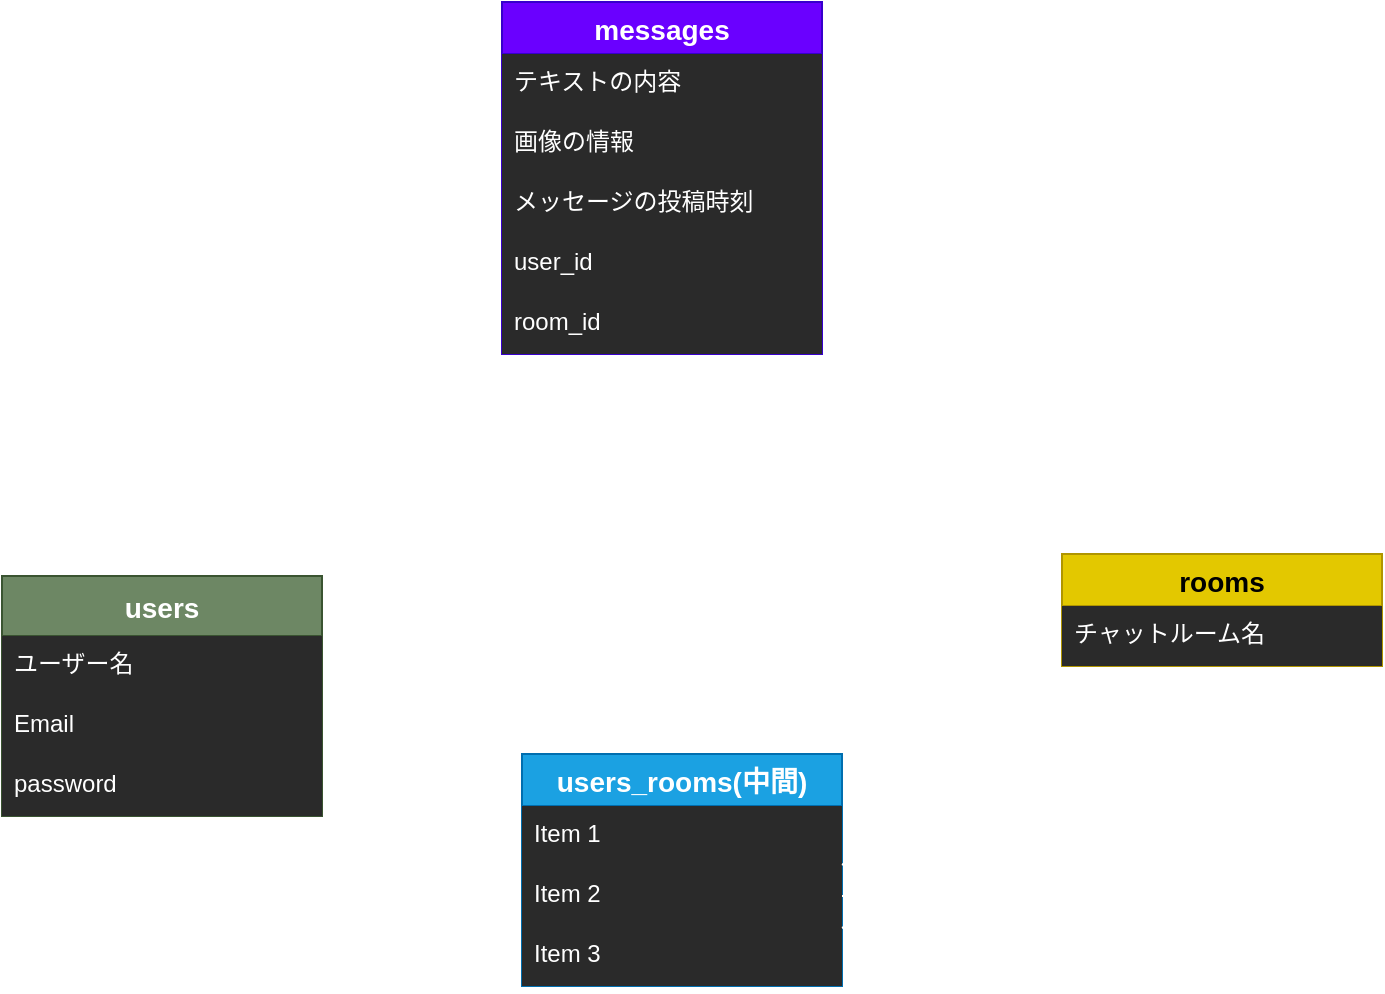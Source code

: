 <mxfile>
    <diagram id="WlgjedmYX1-VjTBgb8oA" name="ページ1">
        <mxGraphModel dx="728" dy="680" grid="1" gridSize="10" guides="1" tooltips="1" connect="1" arrows="1" fold="1" page="1" pageScale="1" pageWidth="827" pageHeight="1169" background="none" math="0" shadow="0">
            <root>
                <mxCell id="0"/>
                <mxCell id="1" parent="0"/>
                <mxCell id="83" style="edgeStyle=orthogonalEdgeStyle;rounded=1;orthogonalLoop=1;jettySize=auto;html=1;exitX=0.5;exitY=0;exitDx=0;exitDy=0;entryX=0;entryY=0.5;entryDx=0;entryDy=0;endSize=30;endArrow=ERmany;endFill=0;strokeColor=#FFFFFF;" edge="1" parent="1" source="41" target="96">
                    <mxGeometry relative="1" as="geometry"/>
                </mxCell>
                <mxCell id="87" style="edgeStyle=orthogonalEdgeStyle;rounded=1;jumpStyle=none;orthogonalLoop=1;jettySize=auto;html=1;entryX=0;entryY=0.5;entryDx=0;entryDy=0;endArrow=ERmany;endFill=0;endSize=30;strokeColor=#FFFFFF;" edge="1" parent="1" source="41" target="64">
                    <mxGeometry relative="1" as="geometry"/>
                </mxCell>
                <mxCell id="41" value="users" style="swimlane;fontStyle=1;childLayout=stackLayout;horizontal=1;startSize=30;horizontalStack=0;resizeParent=1;resizeParentMax=0;resizeLast=0;collapsible=1;marginBottom=0;align=center;fontSize=14;fillColor=#6d8764;strokeColor=#3A5431;fontColor=#ffffff;" vertex="1" parent="1">
                    <mxGeometry x="20" y="341" width="160" height="120" as="geometry"/>
                </mxCell>
                <mxCell id="42" value="ユーザー名" style="text;strokeColor=none;spacingLeft=4;spacingRight=4;overflow=hidden;rotatable=0;points=[[0,0.5],[1,0.5]];portConstraint=eastwest;fontSize=12;fillColor=#2a2a2a;fontColor=#FFFFFF;" vertex="1" parent="41">
                    <mxGeometry y="30" width="160" height="30" as="geometry"/>
                </mxCell>
                <mxCell id="43" value="Email" style="text;strokeColor=none;spacingLeft=4;spacingRight=4;overflow=hidden;rotatable=0;points=[[0,0.5],[1,0.5]];portConstraint=eastwest;fontSize=12;fillColor=#2a2a2a;fontColor=#FFFFFF;" vertex="1" parent="41">
                    <mxGeometry y="60" width="160" height="30" as="geometry"/>
                </mxCell>
                <mxCell id="44" value="password" style="text;strokeColor=none;spacingLeft=4;spacingRight=4;overflow=hidden;rotatable=0;points=[[0,0.5],[1,0.5]];portConstraint=eastwest;fontSize=12;fillColor=#2a2a2a;fontColor=#FFFFFF;" vertex="1" parent="41">
                    <mxGeometry y="90" width="160" height="30" as="geometry"/>
                </mxCell>
                <mxCell id="58" value="messages" style="swimlane;fontStyle=1;childLayout=stackLayout;horizontal=1;startSize=26;horizontalStack=0;resizeParent=1;resizeParentMax=0;resizeLast=0;collapsible=1;marginBottom=0;align=center;fontSize=14;fillColor=#6a00ff;strokeColor=#3700CC;fontColor=#ffffff;labelBackgroundColor=none;" vertex="1" parent="1">
                    <mxGeometry x="270" y="54" width="160" height="176" as="geometry">
                        <mxRectangle x="270" y="54" width="50" height="26" as="alternateBounds"/>
                    </mxGeometry>
                </mxCell>
                <mxCell id="59" value="テキストの内容" style="text;strokeColor=none;spacingLeft=4;spacingRight=4;overflow=hidden;rotatable=0;points=[[0,0.5],[1,0.5]];portConstraint=eastwest;fontSize=12;fillColor=#2a2a2a;labelBackgroundColor=none;labelBorderColor=none;fontColor=#FFFFFF;" vertex="1" parent="58">
                    <mxGeometry y="26" width="160" height="30" as="geometry"/>
                </mxCell>
                <mxCell id="96" value="画像の情報" style="text;strokeColor=none;spacingLeft=4;spacingRight=4;overflow=hidden;rotatable=0;points=[[0,0.5],[1,0.5]];portConstraint=eastwest;fontSize=12;fillColor=#2a2a2a;labelBackgroundColor=none;labelBorderColor=none;fontColor=#FFFFFF;" vertex="1" parent="58">
                    <mxGeometry y="56" width="160" height="30" as="geometry"/>
                </mxCell>
                <mxCell id="95" value="メッセージの投稿時刻" style="text;strokeColor=none;spacingLeft=4;spacingRight=4;overflow=hidden;rotatable=0;points=[[0,0.5],[1,0.5]];portConstraint=eastwest;fontSize=12;fillColor=#2a2a2a;labelBackgroundColor=none;labelBorderColor=none;fontColor=#FFFFFF;" vertex="1" parent="58">
                    <mxGeometry y="86" width="160" height="30" as="geometry"/>
                </mxCell>
                <mxCell id="94" value="user_id" style="text;strokeColor=none;spacingLeft=4;spacingRight=4;overflow=hidden;rotatable=0;points=[[0,0.5],[1,0.5]];portConstraint=eastwest;fontSize=12;fillColor=#2a2a2a;labelBackgroundColor=none;labelBorderColor=none;fontColor=#FFFFFF;" vertex="1" parent="58">
                    <mxGeometry y="116" width="160" height="30" as="geometry"/>
                </mxCell>
                <mxCell id="90" value="room_id" style="text;strokeColor=none;spacingLeft=4;spacingRight=4;overflow=hidden;rotatable=0;points=[[0,0.5],[1,0.5]];portConstraint=eastwest;fontSize=12;fillColor=#2a2a2a;labelBackgroundColor=none;labelBorderColor=none;fontColor=#FFFFFF;" vertex="1" parent="58">
                    <mxGeometry y="146" width="160" height="30" as="geometry"/>
                </mxCell>
                <mxCell id="62" value="users_rooms(中間)" style="swimlane;fontStyle=1;childLayout=stackLayout;horizontal=1;startSize=26;horizontalStack=0;resizeParent=1;resizeParentMax=0;resizeLast=0;collapsible=1;marginBottom=0;align=center;fontSize=14;fillColor=#1ba1e2;strokeColor=#006EAF;fontColor=#ffffff;" vertex="1" parent="1">
                    <mxGeometry x="280" y="430" width="160" height="116" as="geometry"/>
                </mxCell>
                <mxCell id="63" value="Item 1" style="text;strokeColor=none;spacingLeft=4;spacingRight=4;overflow=hidden;rotatable=0;points=[[0,0.5],[1,0.5]];portConstraint=eastwest;fontSize=12;fillColor=#2a2a2a;fontColor=#FFFFFF;" vertex="1" parent="62">
                    <mxGeometry y="26" width="160" height="30" as="geometry"/>
                </mxCell>
                <mxCell id="64" value="Item 2" style="text;strokeColor=none;spacingLeft=4;spacingRight=4;overflow=hidden;rotatable=0;points=[[0,0.5],[1,0.5]];portConstraint=eastwest;fontSize=12;fillColor=#2a2a2a;fontColor=#FFFFFF;" vertex="1" parent="62">
                    <mxGeometry y="56" width="160" height="30" as="geometry"/>
                </mxCell>
                <mxCell id="65" value="Item 3" style="text;strokeColor=none;spacingLeft=4;spacingRight=4;overflow=hidden;rotatable=0;points=[[0,0.5],[1,0.5]];portConstraint=eastwest;fontSize=12;fillColor=#2a2a2a;fontColor=#FFFFFF;" vertex="1" parent="62">
                    <mxGeometry y="86" width="160" height="30" as="geometry"/>
                </mxCell>
                <mxCell id="84" style="rounded=1;orthogonalLoop=1;jettySize=auto;html=1;exitX=0.5;exitY=0;exitDx=0;exitDy=0;entryX=1.006;entryY=1.067;entryDx=0;entryDy=0;entryPerimeter=0;elbow=vertical;edgeStyle=orthogonalEdgeStyle;jumpStyle=none;endArrow=ERmany;endFill=0;endSize=30;strokeColor=#FFFFFF;" edge="1" parent="1" source="66" target="59">
                    <mxGeometry relative="1" as="geometry"/>
                </mxCell>
                <mxCell id="88" style="edgeStyle=orthogonalEdgeStyle;rounded=1;jumpStyle=none;orthogonalLoop=1;jettySize=auto;html=1;entryX=1;entryY=0.5;entryDx=0;entryDy=0;endArrow=ERmany;endFill=0;endSize=30;strokeColor=#FFFFFF;" edge="1" parent="1" source="66" target="64">
                    <mxGeometry relative="1" as="geometry"/>
                </mxCell>
                <mxCell id="66" value="rooms" style="swimlane;fontStyle=1;childLayout=stackLayout;horizontal=1;startSize=26;horizontalStack=0;resizeParent=1;resizeParentMax=0;resizeLast=0;collapsible=1;marginBottom=0;align=center;fontSize=14;fillColor=#e3c800;strokeColor=#B09500;fontColor=#000000;" vertex="1" parent="1">
                    <mxGeometry x="550" y="330" width="160" height="56" as="geometry"/>
                </mxCell>
                <mxCell id="67" value="チャットルーム名" style="text;strokeColor=none;spacingLeft=4;spacingRight=4;overflow=hidden;rotatable=0;points=[[0,0.5],[1,0.5]];portConstraint=eastwest;fontSize=12;fillColor=#2a2a2a;fontColor=#FFFFFF;" vertex="1" parent="66">
                    <mxGeometry y="26" width="160" height="30" as="geometry"/>
                </mxCell>
                <mxCell id="89" style="edgeStyle=orthogonalEdgeStyle;rounded=1;jumpStyle=none;orthogonalLoop=1;jettySize=auto;html=1;entryX=-0.006;entryY=0.267;entryDx=0;entryDy=0;endArrow=ERmany;endFill=0;endSize=30;startSize=30;startArrow=ERmany;startFill=0;exitX=1.019;exitY=0.192;exitDx=0;exitDy=0;exitPerimeter=0;entryPerimeter=0;strokeColor=#FFFFFF;" edge="1" parent="1" source="41" target="67">
                    <mxGeometry relative="1" as="geometry">
                        <mxPoint x="200" y="221" as="sourcePoint"/>
                    </mxGeometry>
                </mxCell>
            </root>
        </mxGraphModel>
    </diagram>
</mxfile>
